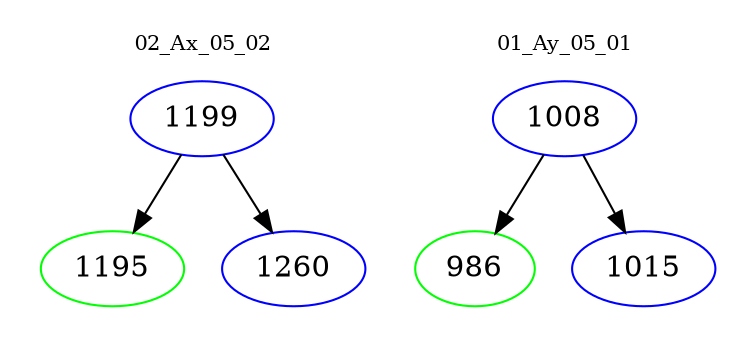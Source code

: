 digraph{
subgraph cluster_0 {
color = white
label = "02_Ax_05_02";
fontsize=10;
T0_1199 [label="1199", color="blue"]
T0_1199 -> T0_1195 [color="black"]
T0_1195 [label="1195", color="green"]
T0_1199 -> T0_1260 [color="black"]
T0_1260 [label="1260", color="blue"]
}
subgraph cluster_1 {
color = white
label = "01_Ay_05_01";
fontsize=10;
T1_1008 [label="1008", color="blue"]
T1_1008 -> T1_986 [color="black"]
T1_986 [label="986", color="green"]
T1_1008 -> T1_1015 [color="black"]
T1_1015 [label="1015", color="blue"]
}
}
